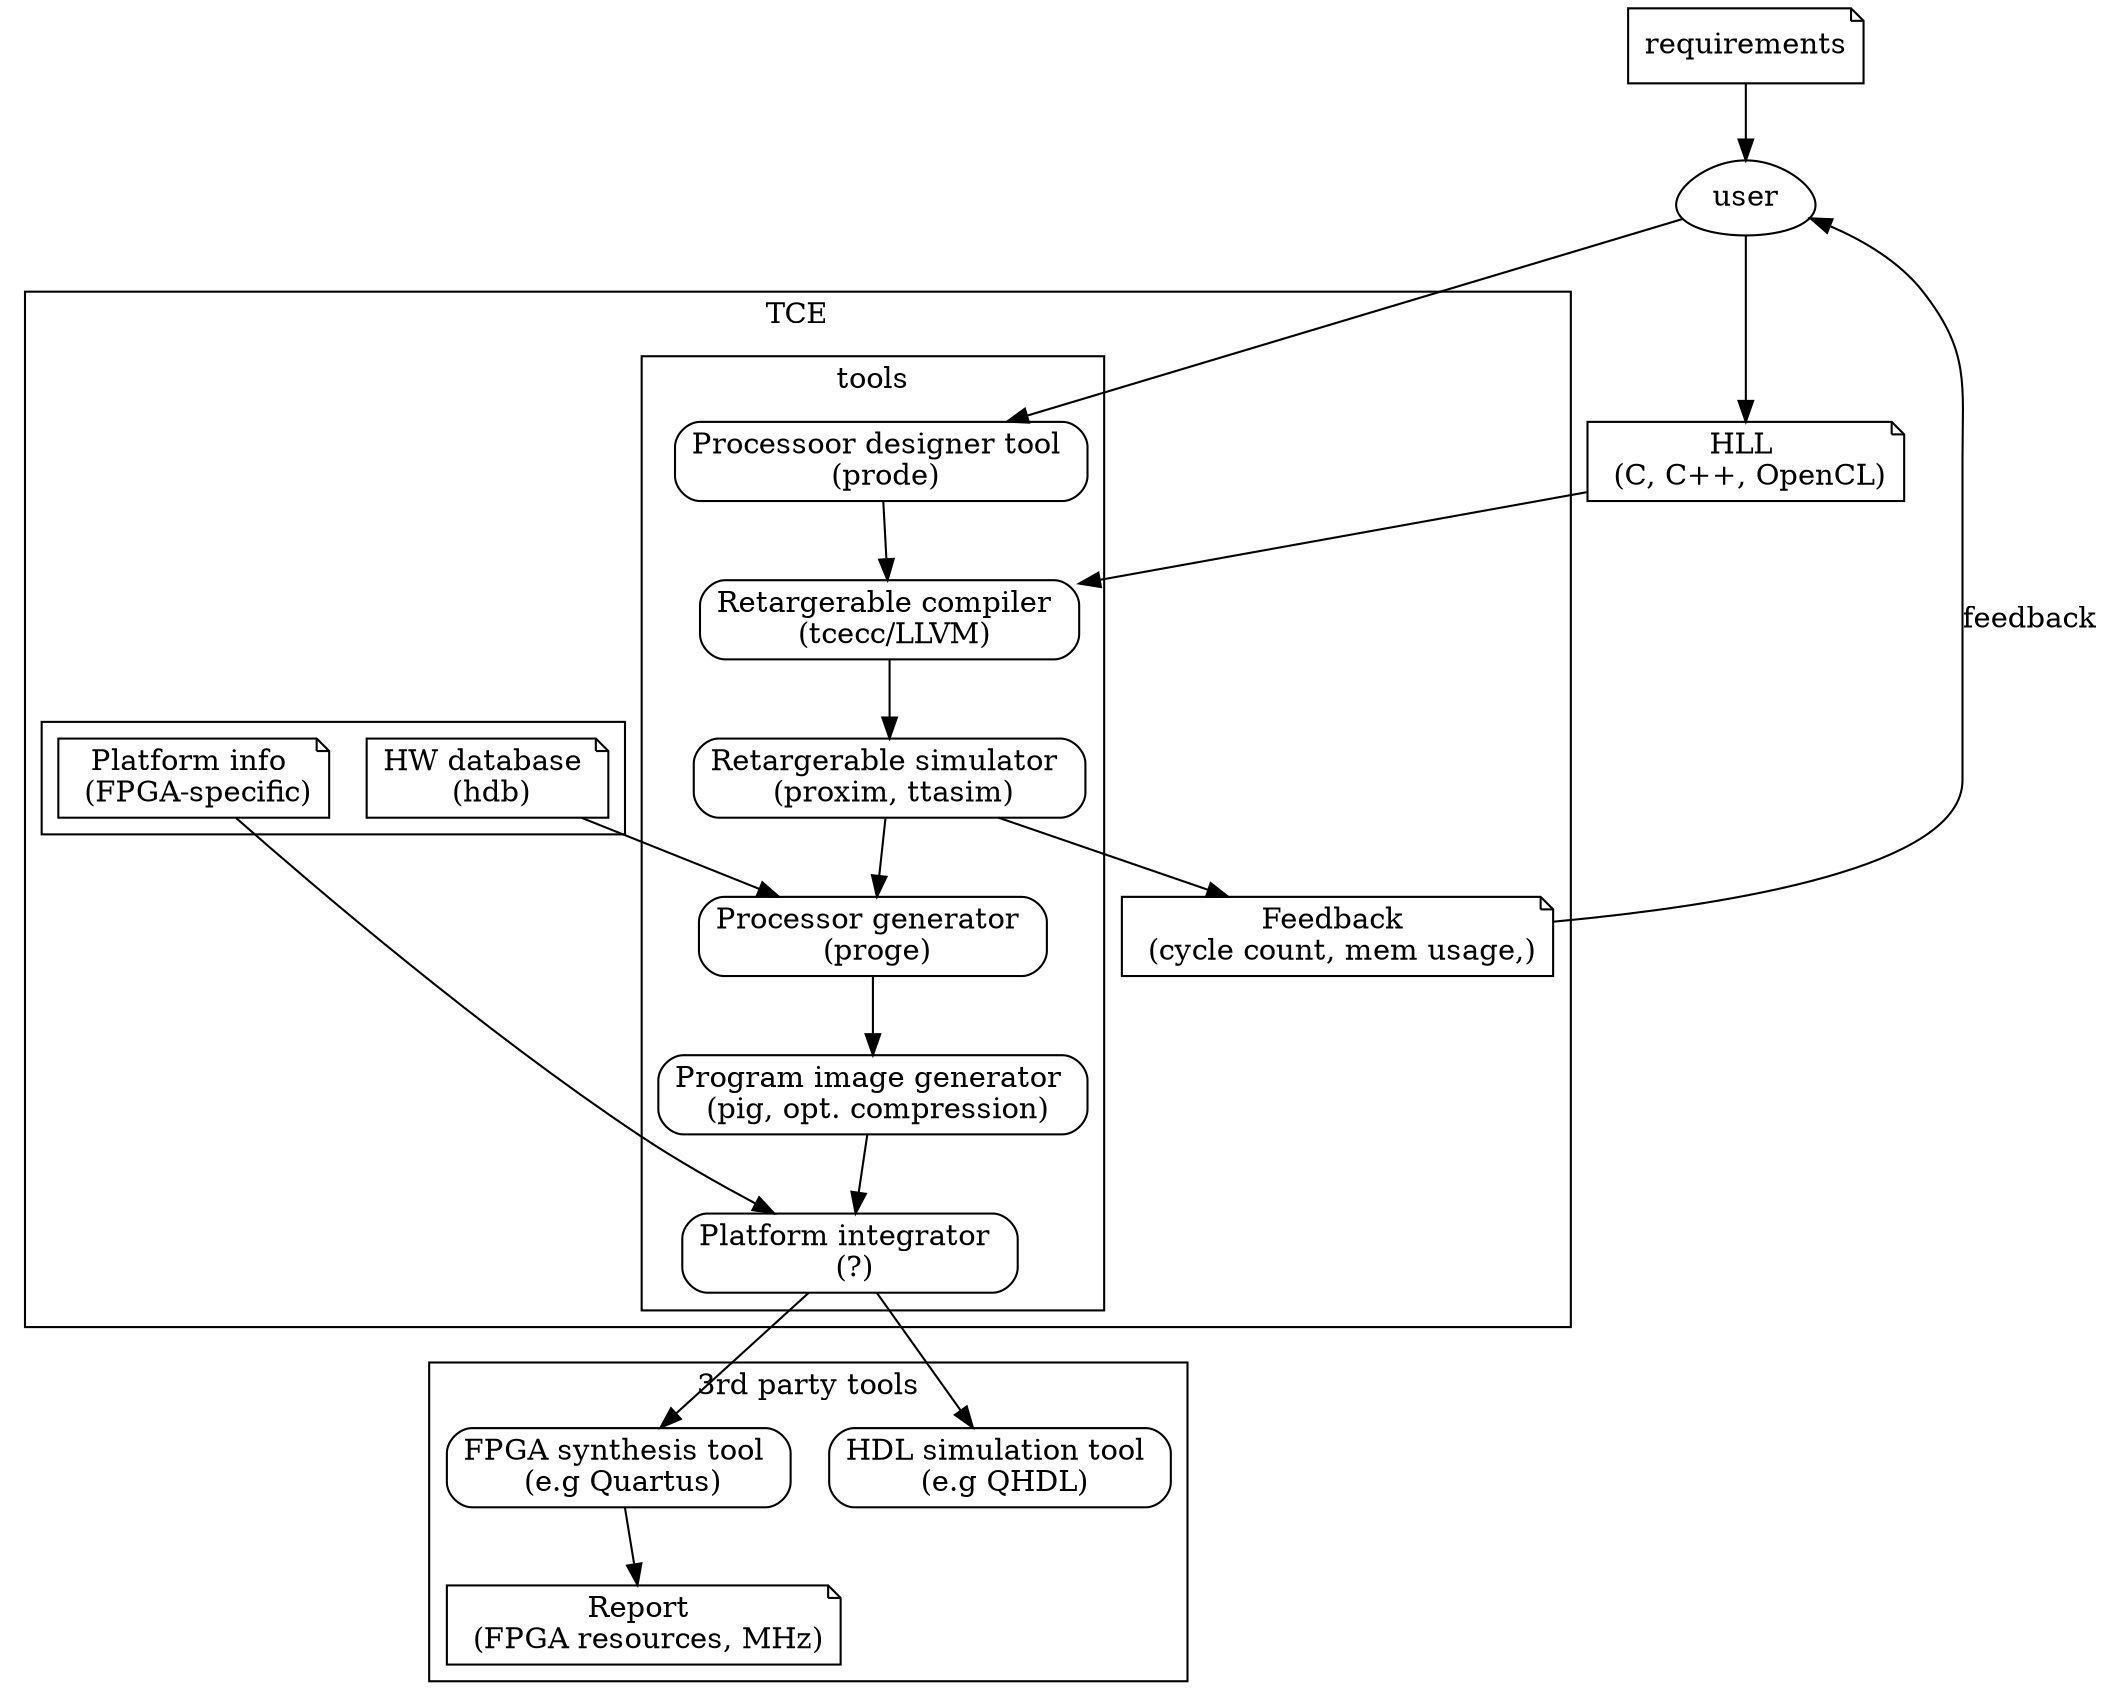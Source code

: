 //
// Purpose: The main phases of TCE design flow
// Author: Erno Salminen
// Date: 14.12.2012
// Usage: dot -Teps tce_flow.dot -o tce_flow.eps
//        Flag -T defines the type and -o defines the output file name
//
//

digraph "TCE flow" {

	requirements[shape="note"] 
	requirements -> user;
	user [shape="egg"];
	user -> prode;

	ccode [shape="note", label="HLL \n (C, C++, OpenCL)"];
	user -> ccode;
	ccode -> tcecc;

	subgraph clusterTCE{
	label="TCE";
	subgraph clusterA{
	label ="tools";
	tcecc  [shape="Mrecord", label="Retargerable compiler \n (tcecc/LLVM)"];
	prode  [shape="Mrecord", label="Processoor designer tool \n (prode)"];
	proxim [shape="Mrecord", label="Retargerable simulator \n (proxim, ttasim)"];
	proge  [shape="Mrecord", label="Processor generator \n (proge)"];
	pig  [shape="Mrecord", label="Program image generator \n (pig, opt. compression)"];
	pli  [shape="Mrecord", label="Platform integrator \n (?)"];
	}

	subgraph clusterB{
	label ="";
	hdb 	[shape="note", label="HW database \n (hdb)"];
	plat 	[shape="note", label="Platform info \n (FPGA-specific)"];
	}

	report 	[shape="note", label="Feedback \n (cycle count, mem usage,)"];

	prode -> tcecc;
	tcecc -> proxim;
	proxim -> proge;
	proge -> pig;
	proxim -> report;	
	pig -> pli;
	hdb -> proge;
	plat -> pli;
	
	}


	subgraph cluster3rd {
	label="3rd party tools";
	syn  [shape="Mrecord", label="FPGA synthesis tool \n (e.g Quartus)"];
	sim  [shape="Mrecord", label="HDL simulation tool \n (e.g QHDL)"];
	pli -> syn
	pli -> sim;
	qreport 	[shape="note", label="Report \n (FPGA resources, MHz)"];
	syn -> qreport;
	}


	report -> user [label="feedback"];
	//qreport -> user;

}